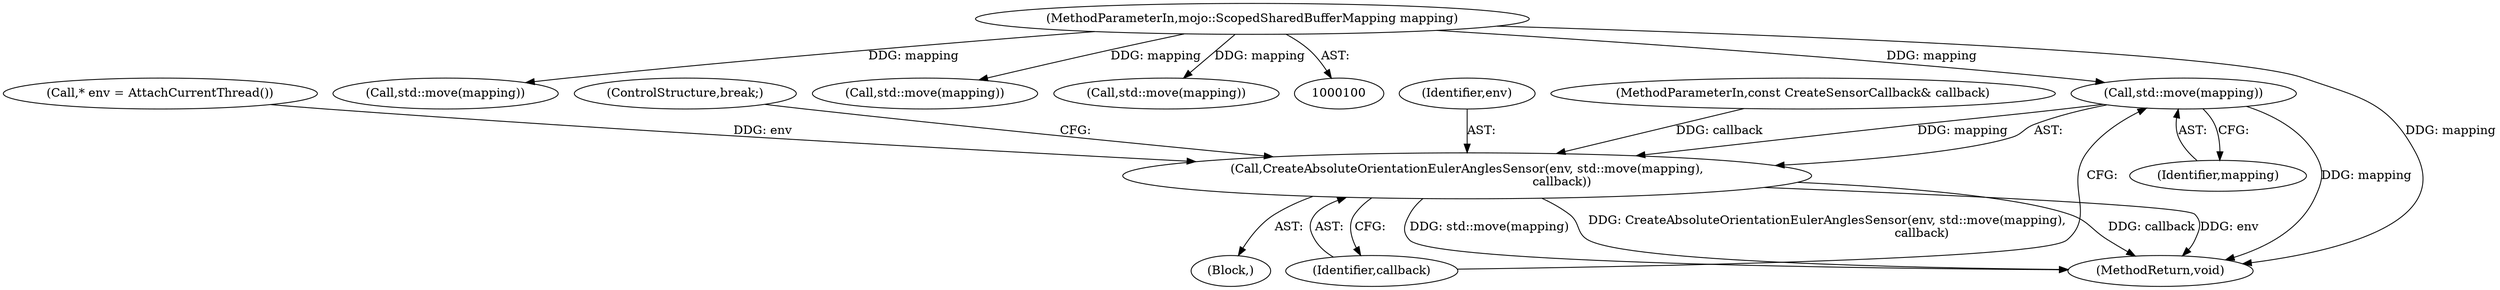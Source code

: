 digraph "1_Chrome_c0c8978849ac57e4ecd613ddc8ff7852a2054734_18@API" {
"1000115" [label="(Call,std::move(mapping))"];
"1000102" [label="(MethodParameterIn,mojo::ScopedSharedBufferMapping mapping)"];
"1000113" [label="(Call,CreateAbsoluteOrientationEulerAnglesSensor(env, std::move(mapping),\n                                                 callback))"];
"1000115" [label="(Call,std::move(mapping))"];
"1000129" [label="(Call,std::move(mapping))"];
"1000117" [label="(Identifier,callback)"];
"1000111" [label="(Block,)"];
"1000114" [label="(Identifier,env)"];
"1000169" [label="(MethodReturn,void)"];
"1000113" [label="(Call,CreateAbsoluteOrientationEulerAnglesSensor(env, std::move(mapping),\n                                                 callback))"];
"1000103" [label="(MethodParameterIn,const CreateSensorCallback& callback)"];
"1000122" [label="(Call,std::move(mapping))"];
"1000161" [label="(Call,std::move(mapping))"];
"1000106" [label="(Call,* env = AttachCurrentThread())"];
"1000102" [label="(MethodParameterIn,mojo::ScopedSharedBufferMapping mapping)"];
"1000118" [label="(ControlStructure,break;)"];
"1000116" [label="(Identifier,mapping)"];
"1000115" -> "1000113"  [label="AST: "];
"1000115" -> "1000116"  [label="CFG: "];
"1000116" -> "1000115"  [label="AST: "];
"1000117" -> "1000115"  [label="CFG: "];
"1000115" -> "1000169"  [label="DDG: mapping"];
"1000115" -> "1000113"  [label="DDG: mapping"];
"1000102" -> "1000115"  [label="DDG: mapping"];
"1000102" -> "1000100"  [label="AST: "];
"1000102" -> "1000169"  [label="DDG: mapping"];
"1000102" -> "1000122"  [label="DDG: mapping"];
"1000102" -> "1000129"  [label="DDG: mapping"];
"1000102" -> "1000161"  [label="DDG: mapping"];
"1000113" -> "1000111"  [label="AST: "];
"1000113" -> "1000117"  [label="CFG: "];
"1000114" -> "1000113"  [label="AST: "];
"1000117" -> "1000113"  [label="AST: "];
"1000118" -> "1000113"  [label="CFG: "];
"1000113" -> "1000169"  [label="DDG: callback"];
"1000113" -> "1000169"  [label="DDG: env"];
"1000113" -> "1000169"  [label="DDG: std::move(mapping)"];
"1000113" -> "1000169"  [label="DDG: CreateAbsoluteOrientationEulerAnglesSensor(env, std::move(mapping),\n                                                 callback)"];
"1000106" -> "1000113"  [label="DDG: env"];
"1000103" -> "1000113"  [label="DDG: callback"];
}
